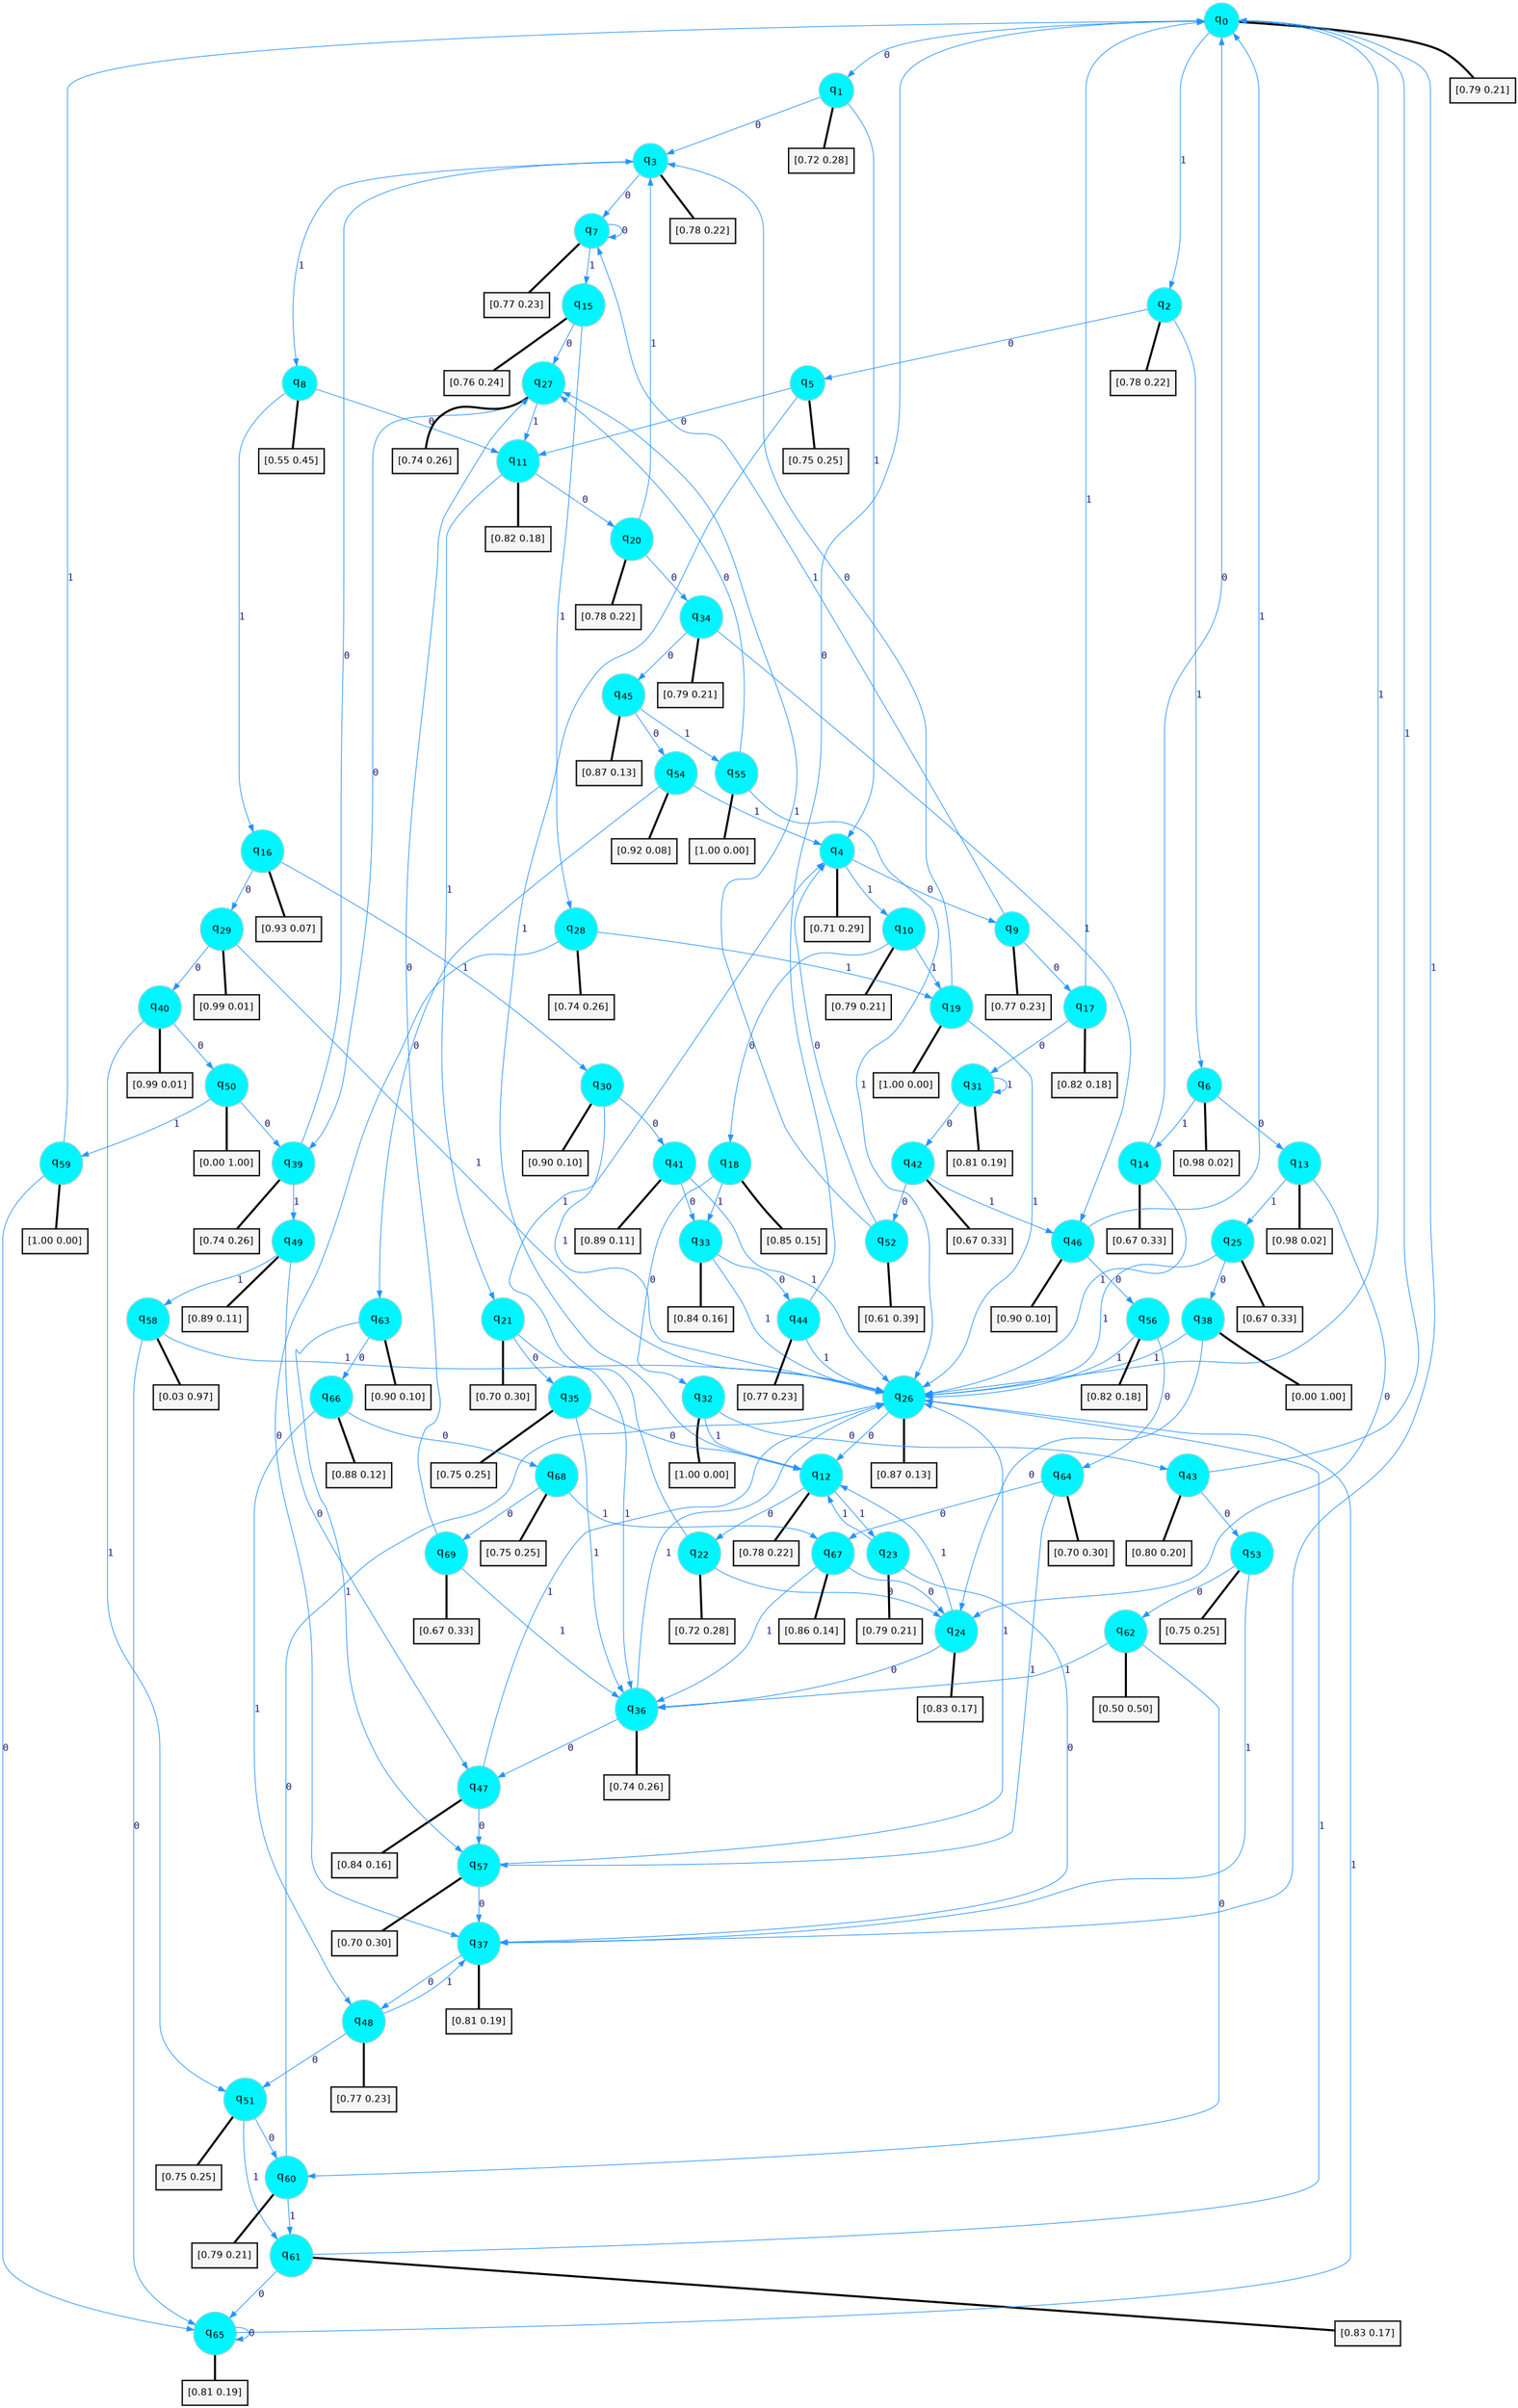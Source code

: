 digraph G {
graph [
bgcolor=transparent, dpi=300, rankdir=TD, size="40,25"];
node [
color=gray, fillcolor=turquoise1, fontcolor=black, fontname=Helvetica, fontsize=16, fontweight=bold, shape=circle, style=filled];
edge [
arrowsize=1, color=dodgerblue1, fontcolor=midnightblue, fontname=courier, fontweight=bold, penwidth=1, style=solid, weight=20];
0[label=<q<SUB>0</SUB>>];
1[label=<q<SUB>1</SUB>>];
2[label=<q<SUB>2</SUB>>];
3[label=<q<SUB>3</SUB>>];
4[label=<q<SUB>4</SUB>>];
5[label=<q<SUB>5</SUB>>];
6[label=<q<SUB>6</SUB>>];
7[label=<q<SUB>7</SUB>>];
8[label=<q<SUB>8</SUB>>];
9[label=<q<SUB>9</SUB>>];
10[label=<q<SUB>10</SUB>>];
11[label=<q<SUB>11</SUB>>];
12[label=<q<SUB>12</SUB>>];
13[label=<q<SUB>13</SUB>>];
14[label=<q<SUB>14</SUB>>];
15[label=<q<SUB>15</SUB>>];
16[label=<q<SUB>16</SUB>>];
17[label=<q<SUB>17</SUB>>];
18[label=<q<SUB>18</SUB>>];
19[label=<q<SUB>19</SUB>>];
20[label=<q<SUB>20</SUB>>];
21[label=<q<SUB>21</SUB>>];
22[label=<q<SUB>22</SUB>>];
23[label=<q<SUB>23</SUB>>];
24[label=<q<SUB>24</SUB>>];
25[label=<q<SUB>25</SUB>>];
26[label=<q<SUB>26</SUB>>];
27[label=<q<SUB>27</SUB>>];
28[label=<q<SUB>28</SUB>>];
29[label=<q<SUB>29</SUB>>];
30[label=<q<SUB>30</SUB>>];
31[label=<q<SUB>31</SUB>>];
32[label=<q<SUB>32</SUB>>];
33[label=<q<SUB>33</SUB>>];
34[label=<q<SUB>34</SUB>>];
35[label=<q<SUB>35</SUB>>];
36[label=<q<SUB>36</SUB>>];
37[label=<q<SUB>37</SUB>>];
38[label=<q<SUB>38</SUB>>];
39[label=<q<SUB>39</SUB>>];
40[label=<q<SUB>40</SUB>>];
41[label=<q<SUB>41</SUB>>];
42[label=<q<SUB>42</SUB>>];
43[label=<q<SUB>43</SUB>>];
44[label=<q<SUB>44</SUB>>];
45[label=<q<SUB>45</SUB>>];
46[label=<q<SUB>46</SUB>>];
47[label=<q<SUB>47</SUB>>];
48[label=<q<SUB>48</SUB>>];
49[label=<q<SUB>49</SUB>>];
50[label=<q<SUB>50</SUB>>];
51[label=<q<SUB>51</SUB>>];
52[label=<q<SUB>52</SUB>>];
53[label=<q<SUB>53</SUB>>];
54[label=<q<SUB>54</SUB>>];
55[label=<q<SUB>55</SUB>>];
56[label=<q<SUB>56</SUB>>];
57[label=<q<SUB>57</SUB>>];
58[label=<q<SUB>58</SUB>>];
59[label=<q<SUB>59</SUB>>];
60[label=<q<SUB>60</SUB>>];
61[label=<q<SUB>61</SUB>>];
62[label=<q<SUB>62</SUB>>];
63[label=<q<SUB>63</SUB>>];
64[label=<q<SUB>64</SUB>>];
65[label=<q<SUB>65</SUB>>];
66[label=<q<SUB>66</SUB>>];
67[label=<q<SUB>67</SUB>>];
68[label=<q<SUB>68</SUB>>];
69[label=<q<SUB>69</SUB>>];
70[label="[0.79 0.21]", shape=box,fontcolor=black, fontname=Helvetica, fontsize=14, penwidth=2, fillcolor=whitesmoke,color=black];
71[label="[0.72 0.28]", shape=box,fontcolor=black, fontname=Helvetica, fontsize=14, penwidth=2, fillcolor=whitesmoke,color=black];
72[label="[0.78 0.22]", shape=box,fontcolor=black, fontname=Helvetica, fontsize=14, penwidth=2, fillcolor=whitesmoke,color=black];
73[label="[0.78 0.22]", shape=box,fontcolor=black, fontname=Helvetica, fontsize=14, penwidth=2, fillcolor=whitesmoke,color=black];
74[label="[0.71 0.29]", shape=box,fontcolor=black, fontname=Helvetica, fontsize=14, penwidth=2, fillcolor=whitesmoke,color=black];
75[label="[0.75 0.25]", shape=box,fontcolor=black, fontname=Helvetica, fontsize=14, penwidth=2, fillcolor=whitesmoke,color=black];
76[label="[0.98 0.02]", shape=box,fontcolor=black, fontname=Helvetica, fontsize=14, penwidth=2, fillcolor=whitesmoke,color=black];
77[label="[0.77 0.23]", shape=box,fontcolor=black, fontname=Helvetica, fontsize=14, penwidth=2, fillcolor=whitesmoke,color=black];
78[label="[0.55 0.45]", shape=box,fontcolor=black, fontname=Helvetica, fontsize=14, penwidth=2, fillcolor=whitesmoke,color=black];
79[label="[0.77 0.23]", shape=box,fontcolor=black, fontname=Helvetica, fontsize=14, penwidth=2, fillcolor=whitesmoke,color=black];
80[label="[0.79 0.21]", shape=box,fontcolor=black, fontname=Helvetica, fontsize=14, penwidth=2, fillcolor=whitesmoke,color=black];
81[label="[0.82 0.18]", shape=box,fontcolor=black, fontname=Helvetica, fontsize=14, penwidth=2, fillcolor=whitesmoke,color=black];
82[label="[0.78 0.22]", shape=box,fontcolor=black, fontname=Helvetica, fontsize=14, penwidth=2, fillcolor=whitesmoke,color=black];
83[label="[0.98 0.02]", shape=box,fontcolor=black, fontname=Helvetica, fontsize=14, penwidth=2, fillcolor=whitesmoke,color=black];
84[label="[0.67 0.33]", shape=box,fontcolor=black, fontname=Helvetica, fontsize=14, penwidth=2, fillcolor=whitesmoke,color=black];
85[label="[0.76 0.24]", shape=box,fontcolor=black, fontname=Helvetica, fontsize=14, penwidth=2, fillcolor=whitesmoke,color=black];
86[label="[0.93 0.07]", shape=box,fontcolor=black, fontname=Helvetica, fontsize=14, penwidth=2, fillcolor=whitesmoke,color=black];
87[label="[0.82 0.18]", shape=box,fontcolor=black, fontname=Helvetica, fontsize=14, penwidth=2, fillcolor=whitesmoke,color=black];
88[label="[0.85 0.15]", shape=box,fontcolor=black, fontname=Helvetica, fontsize=14, penwidth=2, fillcolor=whitesmoke,color=black];
89[label="[1.00 0.00]", shape=box,fontcolor=black, fontname=Helvetica, fontsize=14, penwidth=2, fillcolor=whitesmoke,color=black];
90[label="[0.78 0.22]", shape=box,fontcolor=black, fontname=Helvetica, fontsize=14, penwidth=2, fillcolor=whitesmoke,color=black];
91[label="[0.70 0.30]", shape=box,fontcolor=black, fontname=Helvetica, fontsize=14, penwidth=2, fillcolor=whitesmoke,color=black];
92[label="[0.72 0.28]", shape=box,fontcolor=black, fontname=Helvetica, fontsize=14, penwidth=2, fillcolor=whitesmoke,color=black];
93[label="[0.79 0.21]", shape=box,fontcolor=black, fontname=Helvetica, fontsize=14, penwidth=2, fillcolor=whitesmoke,color=black];
94[label="[0.83 0.17]", shape=box,fontcolor=black, fontname=Helvetica, fontsize=14, penwidth=2, fillcolor=whitesmoke,color=black];
95[label="[0.67 0.33]", shape=box,fontcolor=black, fontname=Helvetica, fontsize=14, penwidth=2, fillcolor=whitesmoke,color=black];
96[label="[0.87 0.13]", shape=box,fontcolor=black, fontname=Helvetica, fontsize=14, penwidth=2, fillcolor=whitesmoke,color=black];
97[label="[0.74 0.26]", shape=box,fontcolor=black, fontname=Helvetica, fontsize=14, penwidth=2, fillcolor=whitesmoke,color=black];
98[label="[0.74 0.26]", shape=box,fontcolor=black, fontname=Helvetica, fontsize=14, penwidth=2, fillcolor=whitesmoke,color=black];
99[label="[0.99 0.01]", shape=box,fontcolor=black, fontname=Helvetica, fontsize=14, penwidth=2, fillcolor=whitesmoke,color=black];
100[label="[0.90 0.10]", shape=box,fontcolor=black, fontname=Helvetica, fontsize=14, penwidth=2, fillcolor=whitesmoke,color=black];
101[label="[0.81 0.19]", shape=box,fontcolor=black, fontname=Helvetica, fontsize=14, penwidth=2, fillcolor=whitesmoke,color=black];
102[label="[1.00 0.00]", shape=box,fontcolor=black, fontname=Helvetica, fontsize=14, penwidth=2, fillcolor=whitesmoke,color=black];
103[label="[0.84 0.16]", shape=box,fontcolor=black, fontname=Helvetica, fontsize=14, penwidth=2, fillcolor=whitesmoke,color=black];
104[label="[0.79 0.21]", shape=box,fontcolor=black, fontname=Helvetica, fontsize=14, penwidth=2, fillcolor=whitesmoke,color=black];
105[label="[0.75 0.25]", shape=box,fontcolor=black, fontname=Helvetica, fontsize=14, penwidth=2, fillcolor=whitesmoke,color=black];
106[label="[0.74 0.26]", shape=box,fontcolor=black, fontname=Helvetica, fontsize=14, penwidth=2, fillcolor=whitesmoke,color=black];
107[label="[0.81 0.19]", shape=box,fontcolor=black, fontname=Helvetica, fontsize=14, penwidth=2, fillcolor=whitesmoke,color=black];
108[label="[0.00 1.00]", shape=box,fontcolor=black, fontname=Helvetica, fontsize=14, penwidth=2, fillcolor=whitesmoke,color=black];
109[label="[0.74 0.26]", shape=box,fontcolor=black, fontname=Helvetica, fontsize=14, penwidth=2, fillcolor=whitesmoke,color=black];
110[label="[0.99 0.01]", shape=box,fontcolor=black, fontname=Helvetica, fontsize=14, penwidth=2, fillcolor=whitesmoke,color=black];
111[label="[0.89 0.11]", shape=box,fontcolor=black, fontname=Helvetica, fontsize=14, penwidth=2, fillcolor=whitesmoke,color=black];
112[label="[0.67 0.33]", shape=box,fontcolor=black, fontname=Helvetica, fontsize=14, penwidth=2, fillcolor=whitesmoke,color=black];
113[label="[0.80 0.20]", shape=box,fontcolor=black, fontname=Helvetica, fontsize=14, penwidth=2, fillcolor=whitesmoke,color=black];
114[label="[0.77 0.23]", shape=box,fontcolor=black, fontname=Helvetica, fontsize=14, penwidth=2, fillcolor=whitesmoke,color=black];
115[label="[0.87 0.13]", shape=box,fontcolor=black, fontname=Helvetica, fontsize=14, penwidth=2, fillcolor=whitesmoke,color=black];
116[label="[0.90 0.10]", shape=box,fontcolor=black, fontname=Helvetica, fontsize=14, penwidth=2, fillcolor=whitesmoke,color=black];
117[label="[0.84 0.16]", shape=box,fontcolor=black, fontname=Helvetica, fontsize=14, penwidth=2, fillcolor=whitesmoke,color=black];
118[label="[0.77 0.23]", shape=box,fontcolor=black, fontname=Helvetica, fontsize=14, penwidth=2, fillcolor=whitesmoke,color=black];
119[label="[0.89 0.11]", shape=box,fontcolor=black, fontname=Helvetica, fontsize=14, penwidth=2, fillcolor=whitesmoke,color=black];
120[label="[0.00 1.00]", shape=box,fontcolor=black, fontname=Helvetica, fontsize=14, penwidth=2, fillcolor=whitesmoke,color=black];
121[label="[0.75 0.25]", shape=box,fontcolor=black, fontname=Helvetica, fontsize=14, penwidth=2, fillcolor=whitesmoke,color=black];
122[label="[0.61 0.39]", shape=box,fontcolor=black, fontname=Helvetica, fontsize=14, penwidth=2, fillcolor=whitesmoke,color=black];
123[label="[0.75 0.25]", shape=box,fontcolor=black, fontname=Helvetica, fontsize=14, penwidth=2, fillcolor=whitesmoke,color=black];
124[label="[0.92 0.08]", shape=box,fontcolor=black, fontname=Helvetica, fontsize=14, penwidth=2, fillcolor=whitesmoke,color=black];
125[label="[1.00 0.00]", shape=box,fontcolor=black, fontname=Helvetica, fontsize=14, penwidth=2, fillcolor=whitesmoke,color=black];
126[label="[0.82 0.18]", shape=box,fontcolor=black, fontname=Helvetica, fontsize=14, penwidth=2, fillcolor=whitesmoke,color=black];
127[label="[0.70 0.30]", shape=box,fontcolor=black, fontname=Helvetica, fontsize=14, penwidth=2, fillcolor=whitesmoke,color=black];
128[label="[0.03 0.97]", shape=box,fontcolor=black, fontname=Helvetica, fontsize=14, penwidth=2, fillcolor=whitesmoke,color=black];
129[label="[1.00 0.00]", shape=box,fontcolor=black, fontname=Helvetica, fontsize=14, penwidth=2, fillcolor=whitesmoke,color=black];
130[label="[0.79 0.21]", shape=box,fontcolor=black, fontname=Helvetica, fontsize=14, penwidth=2, fillcolor=whitesmoke,color=black];
131[label="[0.83 0.17]", shape=box,fontcolor=black, fontname=Helvetica, fontsize=14, penwidth=2, fillcolor=whitesmoke,color=black];
132[label="[0.50 0.50]", shape=box,fontcolor=black, fontname=Helvetica, fontsize=14, penwidth=2, fillcolor=whitesmoke,color=black];
133[label="[0.90 0.10]", shape=box,fontcolor=black, fontname=Helvetica, fontsize=14, penwidth=2, fillcolor=whitesmoke,color=black];
134[label="[0.70 0.30]", shape=box,fontcolor=black, fontname=Helvetica, fontsize=14, penwidth=2, fillcolor=whitesmoke,color=black];
135[label="[0.81 0.19]", shape=box,fontcolor=black, fontname=Helvetica, fontsize=14, penwidth=2, fillcolor=whitesmoke,color=black];
136[label="[0.88 0.12]", shape=box,fontcolor=black, fontname=Helvetica, fontsize=14, penwidth=2, fillcolor=whitesmoke,color=black];
137[label="[0.86 0.14]", shape=box,fontcolor=black, fontname=Helvetica, fontsize=14, penwidth=2, fillcolor=whitesmoke,color=black];
138[label="[0.75 0.25]", shape=box,fontcolor=black, fontname=Helvetica, fontsize=14, penwidth=2, fillcolor=whitesmoke,color=black];
139[label="[0.67 0.33]", shape=box,fontcolor=black, fontname=Helvetica, fontsize=14, penwidth=2, fillcolor=whitesmoke,color=black];
0->1 [label=0];
0->2 [label=1];
0->70 [arrowhead=none, penwidth=3,color=black];
1->3 [label=0];
1->4 [label=1];
1->71 [arrowhead=none, penwidth=3,color=black];
2->5 [label=0];
2->6 [label=1];
2->72 [arrowhead=none, penwidth=3,color=black];
3->7 [label=0];
3->8 [label=1];
3->73 [arrowhead=none, penwidth=3,color=black];
4->9 [label=0];
4->10 [label=1];
4->74 [arrowhead=none, penwidth=3,color=black];
5->11 [label=0];
5->12 [label=1];
5->75 [arrowhead=none, penwidth=3,color=black];
6->13 [label=0];
6->14 [label=1];
6->76 [arrowhead=none, penwidth=3,color=black];
7->7 [label=0];
7->15 [label=1];
7->77 [arrowhead=none, penwidth=3,color=black];
8->11 [label=0];
8->16 [label=1];
8->78 [arrowhead=none, penwidth=3,color=black];
9->17 [label=0];
9->7 [label=1];
9->79 [arrowhead=none, penwidth=3,color=black];
10->18 [label=0];
10->19 [label=1];
10->80 [arrowhead=none, penwidth=3,color=black];
11->20 [label=0];
11->21 [label=1];
11->81 [arrowhead=none, penwidth=3,color=black];
12->22 [label=0];
12->23 [label=1];
12->82 [arrowhead=none, penwidth=3,color=black];
13->24 [label=0];
13->25 [label=1];
13->83 [arrowhead=none, penwidth=3,color=black];
14->0 [label=0];
14->26 [label=1];
14->84 [arrowhead=none, penwidth=3,color=black];
15->27 [label=0];
15->28 [label=1];
15->85 [arrowhead=none, penwidth=3,color=black];
16->29 [label=0];
16->30 [label=1];
16->86 [arrowhead=none, penwidth=3,color=black];
17->31 [label=0];
17->0 [label=1];
17->87 [arrowhead=none, penwidth=3,color=black];
18->32 [label=0];
18->33 [label=1];
18->88 [arrowhead=none, penwidth=3,color=black];
19->3 [label=0];
19->26 [label=1];
19->89 [arrowhead=none, penwidth=3,color=black];
20->34 [label=0];
20->3 [label=1];
20->90 [arrowhead=none, penwidth=3,color=black];
21->35 [label=0];
21->36 [label=1];
21->91 [arrowhead=none, penwidth=3,color=black];
22->24 [label=0];
22->4 [label=1];
22->92 [arrowhead=none, penwidth=3,color=black];
23->37 [label=0];
23->12 [label=1];
23->93 [arrowhead=none, penwidth=3,color=black];
24->36 [label=0];
24->12 [label=1];
24->94 [arrowhead=none, penwidth=3,color=black];
25->38 [label=0];
25->26 [label=1];
25->95 [arrowhead=none, penwidth=3,color=black];
26->12 [label=0];
26->0 [label=1];
26->96 [arrowhead=none, penwidth=3,color=black];
27->39 [label=0];
27->11 [label=1];
27->97 [arrowhead=none, penwidth=3,color=black];
28->37 [label=0];
28->19 [label=1];
28->98 [arrowhead=none, penwidth=3,color=black];
29->40 [label=0];
29->26 [label=1];
29->99 [arrowhead=none, penwidth=3,color=black];
30->41 [label=0];
30->26 [label=1];
30->100 [arrowhead=none, penwidth=3,color=black];
31->42 [label=0];
31->31 [label=1];
31->101 [arrowhead=none, penwidth=3,color=black];
32->43 [label=0];
32->12 [label=1];
32->102 [arrowhead=none, penwidth=3,color=black];
33->44 [label=0];
33->26 [label=1];
33->103 [arrowhead=none, penwidth=3,color=black];
34->45 [label=0];
34->46 [label=1];
34->104 [arrowhead=none, penwidth=3,color=black];
35->12 [label=0];
35->36 [label=1];
35->105 [arrowhead=none, penwidth=3,color=black];
36->47 [label=0];
36->26 [label=1];
36->106 [arrowhead=none, penwidth=3,color=black];
37->48 [label=0];
37->0 [label=1];
37->107 [arrowhead=none, penwidth=3,color=black];
38->24 [label=0];
38->26 [label=1];
38->108 [arrowhead=none, penwidth=3,color=black];
39->3 [label=0];
39->49 [label=1];
39->109 [arrowhead=none, penwidth=3,color=black];
40->50 [label=0];
40->51 [label=1];
40->110 [arrowhead=none, penwidth=3,color=black];
41->33 [label=0];
41->26 [label=1];
41->111 [arrowhead=none, penwidth=3,color=black];
42->52 [label=0];
42->46 [label=1];
42->112 [arrowhead=none, penwidth=3,color=black];
43->53 [label=0];
43->0 [label=1];
43->113 [arrowhead=none, penwidth=3,color=black];
44->0 [label=0];
44->26 [label=1];
44->114 [arrowhead=none, penwidth=3,color=black];
45->54 [label=0];
45->55 [label=1];
45->115 [arrowhead=none, penwidth=3,color=black];
46->56 [label=0];
46->0 [label=1];
46->116 [arrowhead=none, penwidth=3,color=black];
47->57 [label=0];
47->26 [label=1];
47->117 [arrowhead=none, penwidth=3,color=black];
48->51 [label=0];
48->37 [label=1];
48->118 [arrowhead=none, penwidth=3,color=black];
49->47 [label=0];
49->58 [label=1];
49->119 [arrowhead=none, penwidth=3,color=black];
50->39 [label=0];
50->59 [label=1];
50->120 [arrowhead=none, penwidth=3,color=black];
51->60 [label=0];
51->61 [label=1];
51->121 [arrowhead=none, penwidth=3,color=black];
52->4 [label=0];
52->27 [label=1];
52->122 [arrowhead=none, penwidth=3,color=black];
53->62 [label=0];
53->37 [label=1];
53->123 [arrowhead=none, penwidth=3,color=black];
54->63 [label=0];
54->4 [label=1];
54->124 [arrowhead=none, penwidth=3,color=black];
55->27 [label=0];
55->26 [label=1];
55->125 [arrowhead=none, penwidth=3,color=black];
56->64 [label=0];
56->26 [label=1];
56->126 [arrowhead=none, penwidth=3,color=black];
57->37 [label=0];
57->26 [label=1];
57->127 [arrowhead=none, penwidth=3,color=black];
58->65 [label=0];
58->26 [label=1];
58->128 [arrowhead=none, penwidth=3,color=black];
59->65 [label=0];
59->0 [label=1];
59->129 [arrowhead=none, penwidth=3,color=black];
60->26 [label=0];
60->61 [label=1];
60->130 [arrowhead=none, penwidth=3,color=black];
61->65 [label=0];
61->26 [label=1];
61->131 [arrowhead=none, penwidth=3,color=black];
62->60 [label=0];
62->36 [label=1];
62->132 [arrowhead=none, penwidth=3,color=black];
63->66 [label=0];
63->57 [label=1];
63->133 [arrowhead=none, penwidth=3,color=black];
64->67 [label=0];
64->57 [label=1];
64->134 [arrowhead=none, penwidth=3,color=black];
65->65 [label=0];
65->26 [label=1];
65->135 [arrowhead=none, penwidth=3,color=black];
66->68 [label=0];
66->48 [label=1];
66->136 [arrowhead=none, penwidth=3,color=black];
67->24 [label=0];
67->36 [label=1];
67->137 [arrowhead=none, penwidth=3,color=black];
68->69 [label=0];
68->67 [label=1];
68->138 [arrowhead=none, penwidth=3,color=black];
69->27 [label=0];
69->36 [label=1];
69->139 [arrowhead=none, penwidth=3,color=black];
}
